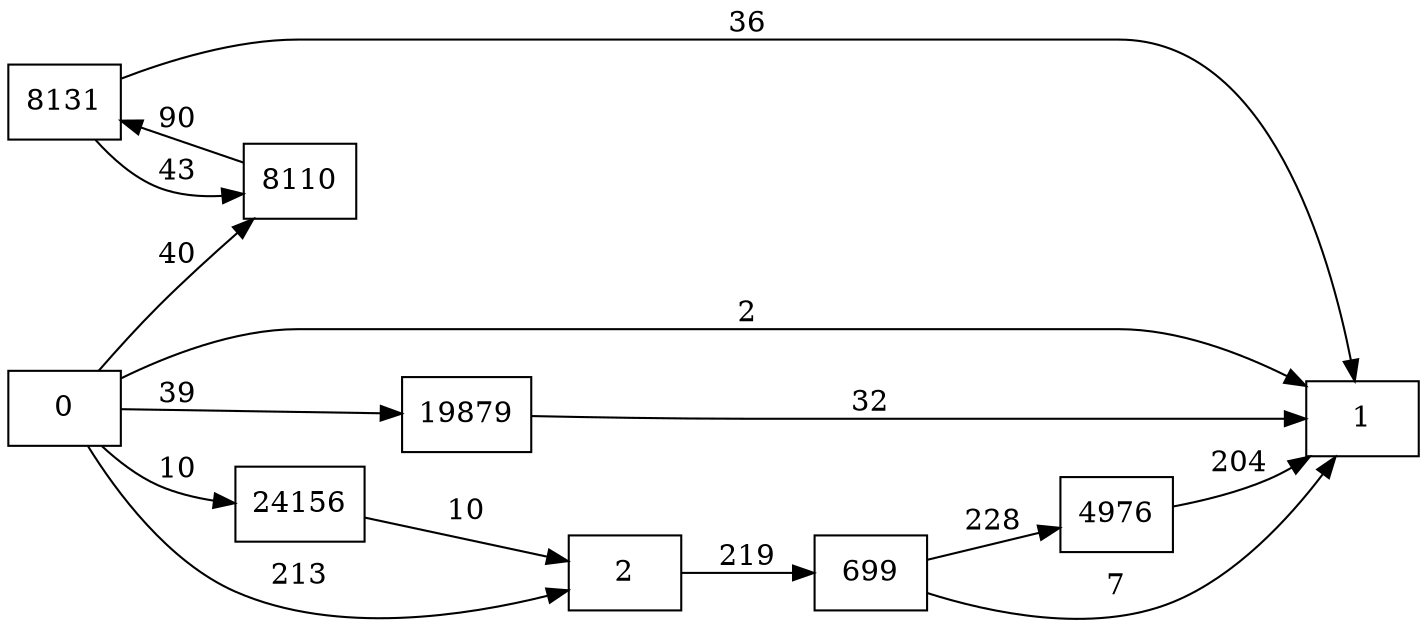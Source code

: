 digraph {
	graph [rankdir=LR]
	node [shape=rectangle]
	2 -> 699 [label=219]
	699 -> 1 [label=7]
	699 -> 4976 [label=228]
	4976 -> 1 [label=204]
	8110 -> 8131 [label=90]
	8131 -> 8110 [label=43]
	8131 -> 1 [label=36]
	19879 -> 1 [label=32]
	24156 -> 2 [label=10]
	0 -> 2 [label=213]
	0 -> 8110 [label=40]
	0 -> 1 [label=2]
	0 -> 19879 [label=39]
	0 -> 24156 [label=10]
}
